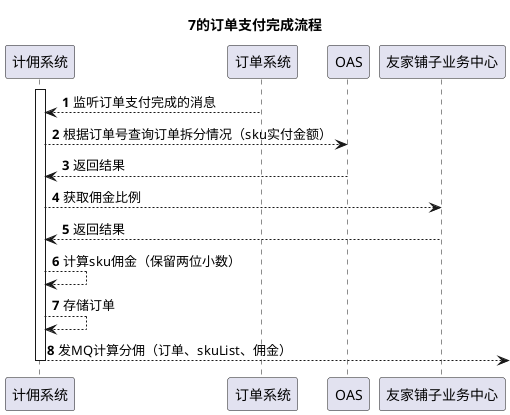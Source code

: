 @startuml
autonumber

activate 计佣系统

title 7的订单支付完成流程

订单系统--> 计佣系统: 监听订单支付完成的消息

计佣系统--> OAS:根据订单号查询订单拆分情况（sku实付金额）

return 返回结果

计佣系统-->友家铺子业务中心:获取佣金比例

return 返回结果

计佣系统-->计佣系统:计算sku佣金（保留两位小数）

计佣系统-->计佣系统:存储订单

计佣系统-->]:发MQ计算分佣（订单、skuList、佣金）

deactivate 计佣系统


@enduml